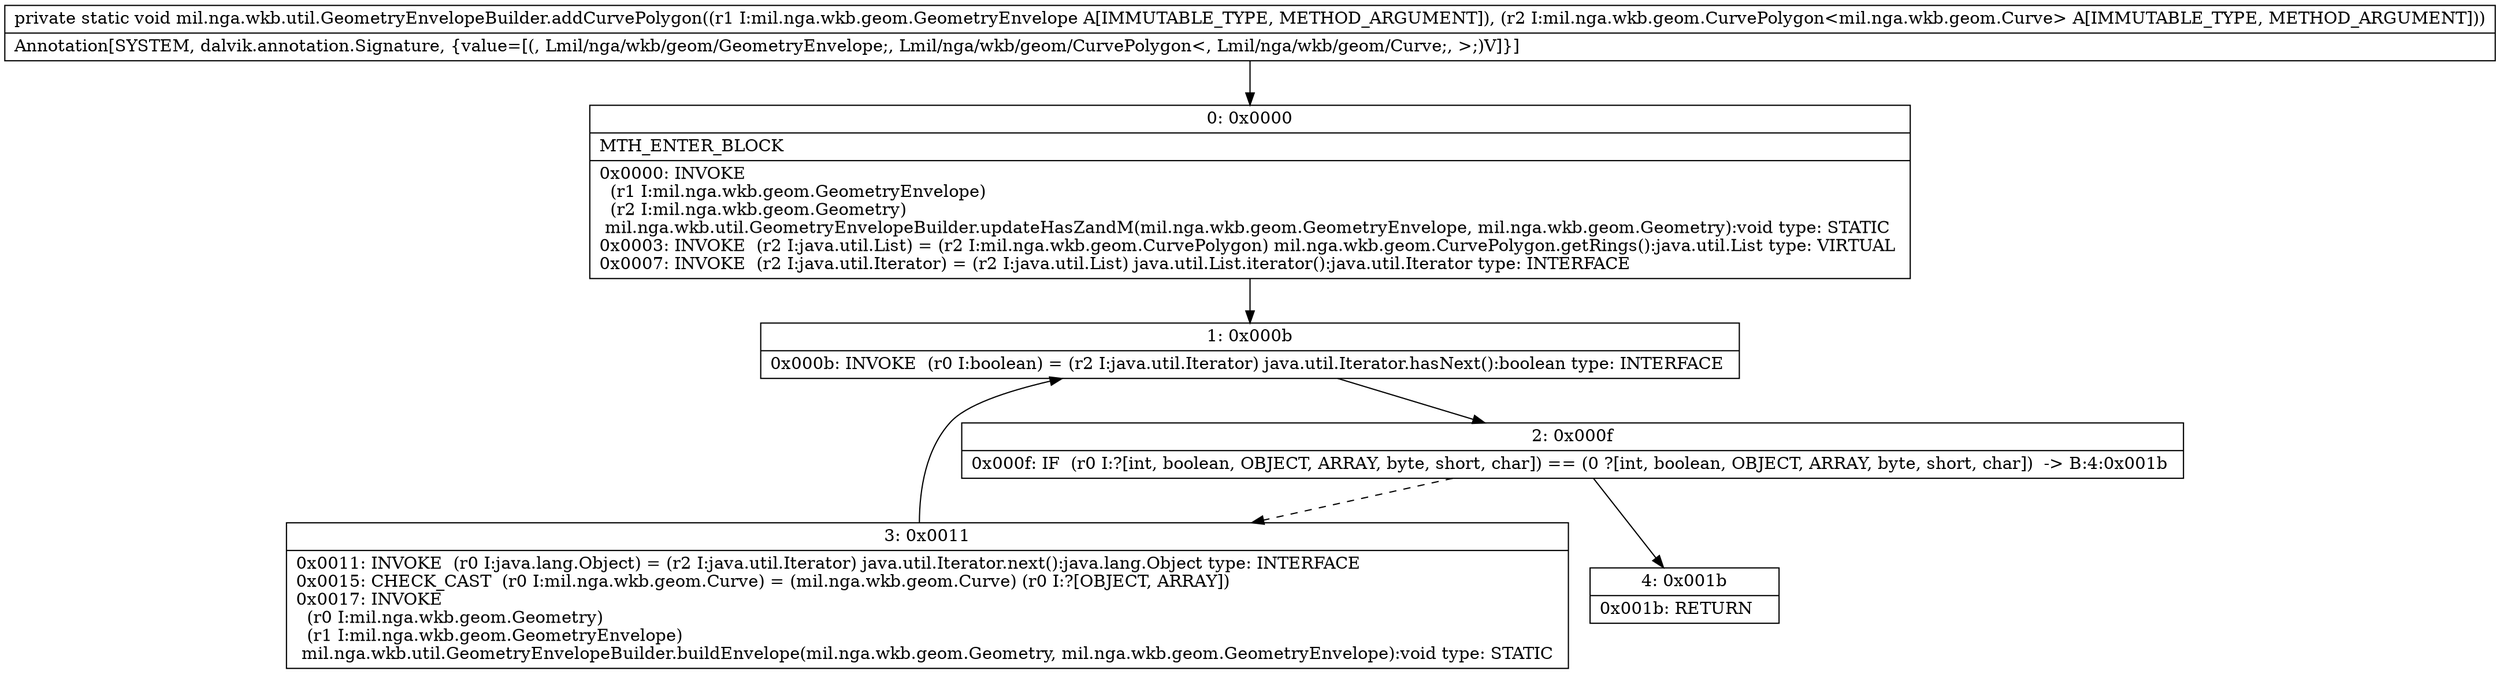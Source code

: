 digraph "CFG formil.nga.wkb.util.GeometryEnvelopeBuilder.addCurvePolygon(Lmil\/nga\/wkb\/geom\/GeometryEnvelope;Lmil\/nga\/wkb\/geom\/CurvePolygon;)V" {
Node_0 [shape=record,label="{0\:\ 0x0000|MTH_ENTER_BLOCK\l|0x0000: INVOKE  \l  (r1 I:mil.nga.wkb.geom.GeometryEnvelope)\l  (r2 I:mil.nga.wkb.geom.Geometry)\l mil.nga.wkb.util.GeometryEnvelopeBuilder.updateHasZandM(mil.nga.wkb.geom.GeometryEnvelope, mil.nga.wkb.geom.Geometry):void type: STATIC \l0x0003: INVOKE  (r2 I:java.util.List) = (r2 I:mil.nga.wkb.geom.CurvePolygon) mil.nga.wkb.geom.CurvePolygon.getRings():java.util.List type: VIRTUAL \l0x0007: INVOKE  (r2 I:java.util.Iterator) = (r2 I:java.util.List) java.util.List.iterator():java.util.Iterator type: INTERFACE \l}"];
Node_1 [shape=record,label="{1\:\ 0x000b|0x000b: INVOKE  (r0 I:boolean) = (r2 I:java.util.Iterator) java.util.Iterator.hasNext():boolean type: INTERFACE \l}"];
Node_2 [shape=record,label="{2\:\ 0x000f|0x000f: IF  (r0 I:?[int, boolean, OBJECT, ARRAY, byte, short, char]) == (0 ?[int, boolean, OBJECT, ARRAY, byte, short, char])  \-\> B:4:0x001b \l}"];
Node_3 [shape=record,label="{3\:\ 0x0011|0x0011: INVOKE  (r0 I:java.lang.Object) = (r2 I:java.util.Iterator) java.util.Iterator.next():java.lang.Object type: INTERFACE \l0x0015: CHECK_CAST  (r0 I:mil.nga.wkb.geom.Curve) = (mil.nga.wkb.geom.Curve) (r0 I:?[OBJECT, ARRAY]) \l0x0017: INVOKE  \l  (r0 I:mil.nga.wkb.geom.Geometry)\l  (r1 I:mil.nga.wkb.geom.GeometryEnvelope)\l mil.nga.wkb.util.GeometryEnvelopeBuilder.buildEnvelope(mil.nga.wkb.geom.Geometry, mil.nga.wkb.geom.GeometryEnvelope):void type: STATIC \l}"];
Node_4 [shape=record,label="{4\:\ 0x001b|0x001b: RETURN   \l}"];
MethodNode[shape=record,label="{private static void mil.nga.wkb.util.GeometryEnvelopeBuilder.addCurvePolygon((r1 I:mil.nga.wkb.geom.GeometryEnvelope A[IMMUTABLE_TYPE, METHOD_ARGUMENT]), (r2 I:mil.nga.wkb.geom.CurvePolygon\<mil.nga.wkb.geom.Curve\> A[IMMUTABLE_TYPE, METHOD_ARGUMENT]))  | Annotation[SYSTEM, dalvik.annotation.Signature, \{value=[(, Lmil\/nga\/wkb\/geom\/GeometryEnvelope;, Lmil\/nga\/wkb\/geom\/CurvePolygon\<, Lmil\/nga\/wkb\/geom\/Curve;, \>;)V]\}]\l}"];
MethodNode -> Node_0;
Node_0 -> Node_1;
Node_1 -> Node_2;
Node_2 -> Node_3[style=dashed];
Node_2 -> Node_4;
Node_3 -> Node_1;
}


